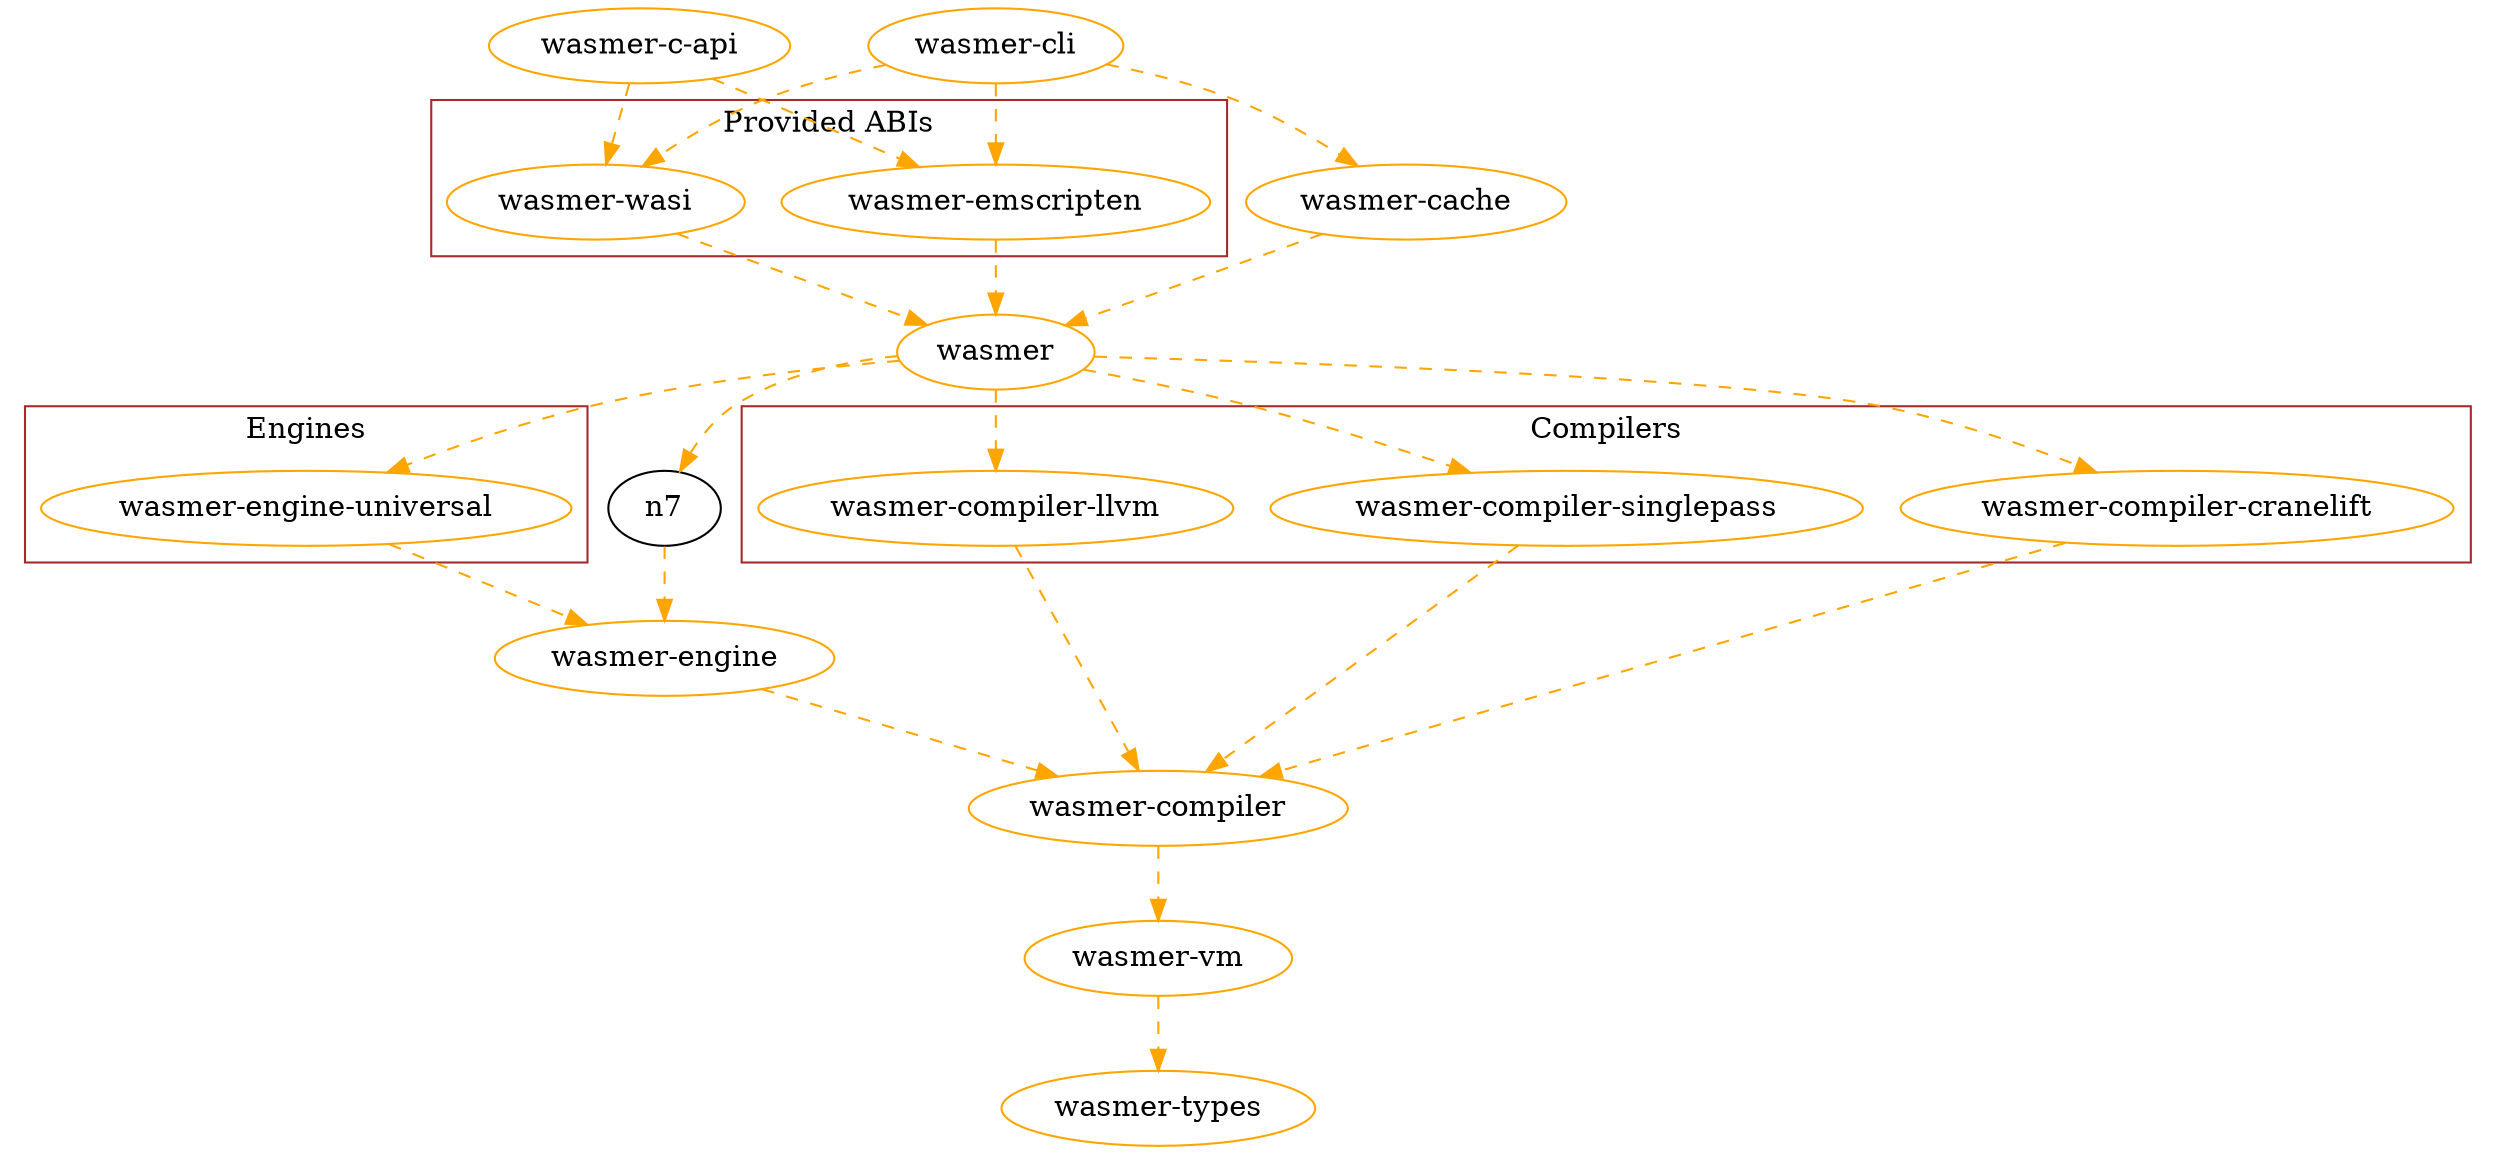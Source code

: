 digraph dependencies {
        newrank=true;

	n0 [label="wasmer", color=orange];
	n1 [label="wasmer-compiler", color=orange];
	n5 [label="wasmer-engine", color=orange];
	n6 [label="wasmer-engine-universal", color=orange];
	n8 [label="wasmer-types", color=orange];
	n9 [label="wasmer-vm", color=orange];
	n10 [label="wasmer-c-api", color=orange];
	n11 [label="wasmer-emscripten", color=orange];
	n12 [label="wasmer-wasi", color=orange];
	n13 [label="wasmer-cache", color=orange];
	n14 [label="wasmer-cli", color=orange];

        
	subgraph cluster_compiler {
		label="Compilers";
		color=brown;

		n2 [label="wasmer-compiler-cranelift", color=orange];
		n3 [label="wasmer-compiler-llvm", color=orange];
		n4 [label="wasmer-compiler-singlepass", color=orange];
	}

	subgraph cluster_engine {
		label="Engines";
		color=brown;

		n6 [label="wasmer-engine-universal", color=orange];
	}

        {
        rank=same;
        n2;
        n3;
        n4;
        n6;
        n7;
        }
        

	subgraph cluster_abi {
		label="Provided ABIs";
		color=brown;

		n12 [label="wasmer-wasi", color=orange];
		n11 [label="wasmer-emscripten", color=orange];
	}

	n14 -> n13 [color=orange, style=dashed];
	n14 -> n12 [color=orange, style=dashed];
	n14 -> n11 [color=orange, style=dashed];
	n13 -> n0 [color=orange, style=dashed];
	n10 -> n11 [color=orange, style=dashed];
	n10 -> n12 [color=orange, style=dashed];
	n11 -> n0 [color=orange, style=dashed];
	n12 -> n0 [color=orange, style=dashed];
	n0 -> n2 [color=orange, style=dashed];
	n0 -> n3 [color=orange, style=dashed];
	n0 -> n4 [color=orange, style=dashed];
	n0 -> n6 [color=orange, style=dashed];
	n0 -> n7 [color=orange, style=dashed];
	n2 -> n1 [color=orange, style=dashed];
	n3 -> n1 [color=orange, style=dashed];
	n4 -> n1 [color=orange, style=dashed];
	n6 -> n5 [color=orange, style=dashed];
	n7 -> n5 [color=orange, style=dashed];
	n5 -> n1 [color=orange, style=dashed];
	n1 -> n9 [color=orange, style=dashed];
	n9 -> n8 [color=orange, style=dashed];
}
